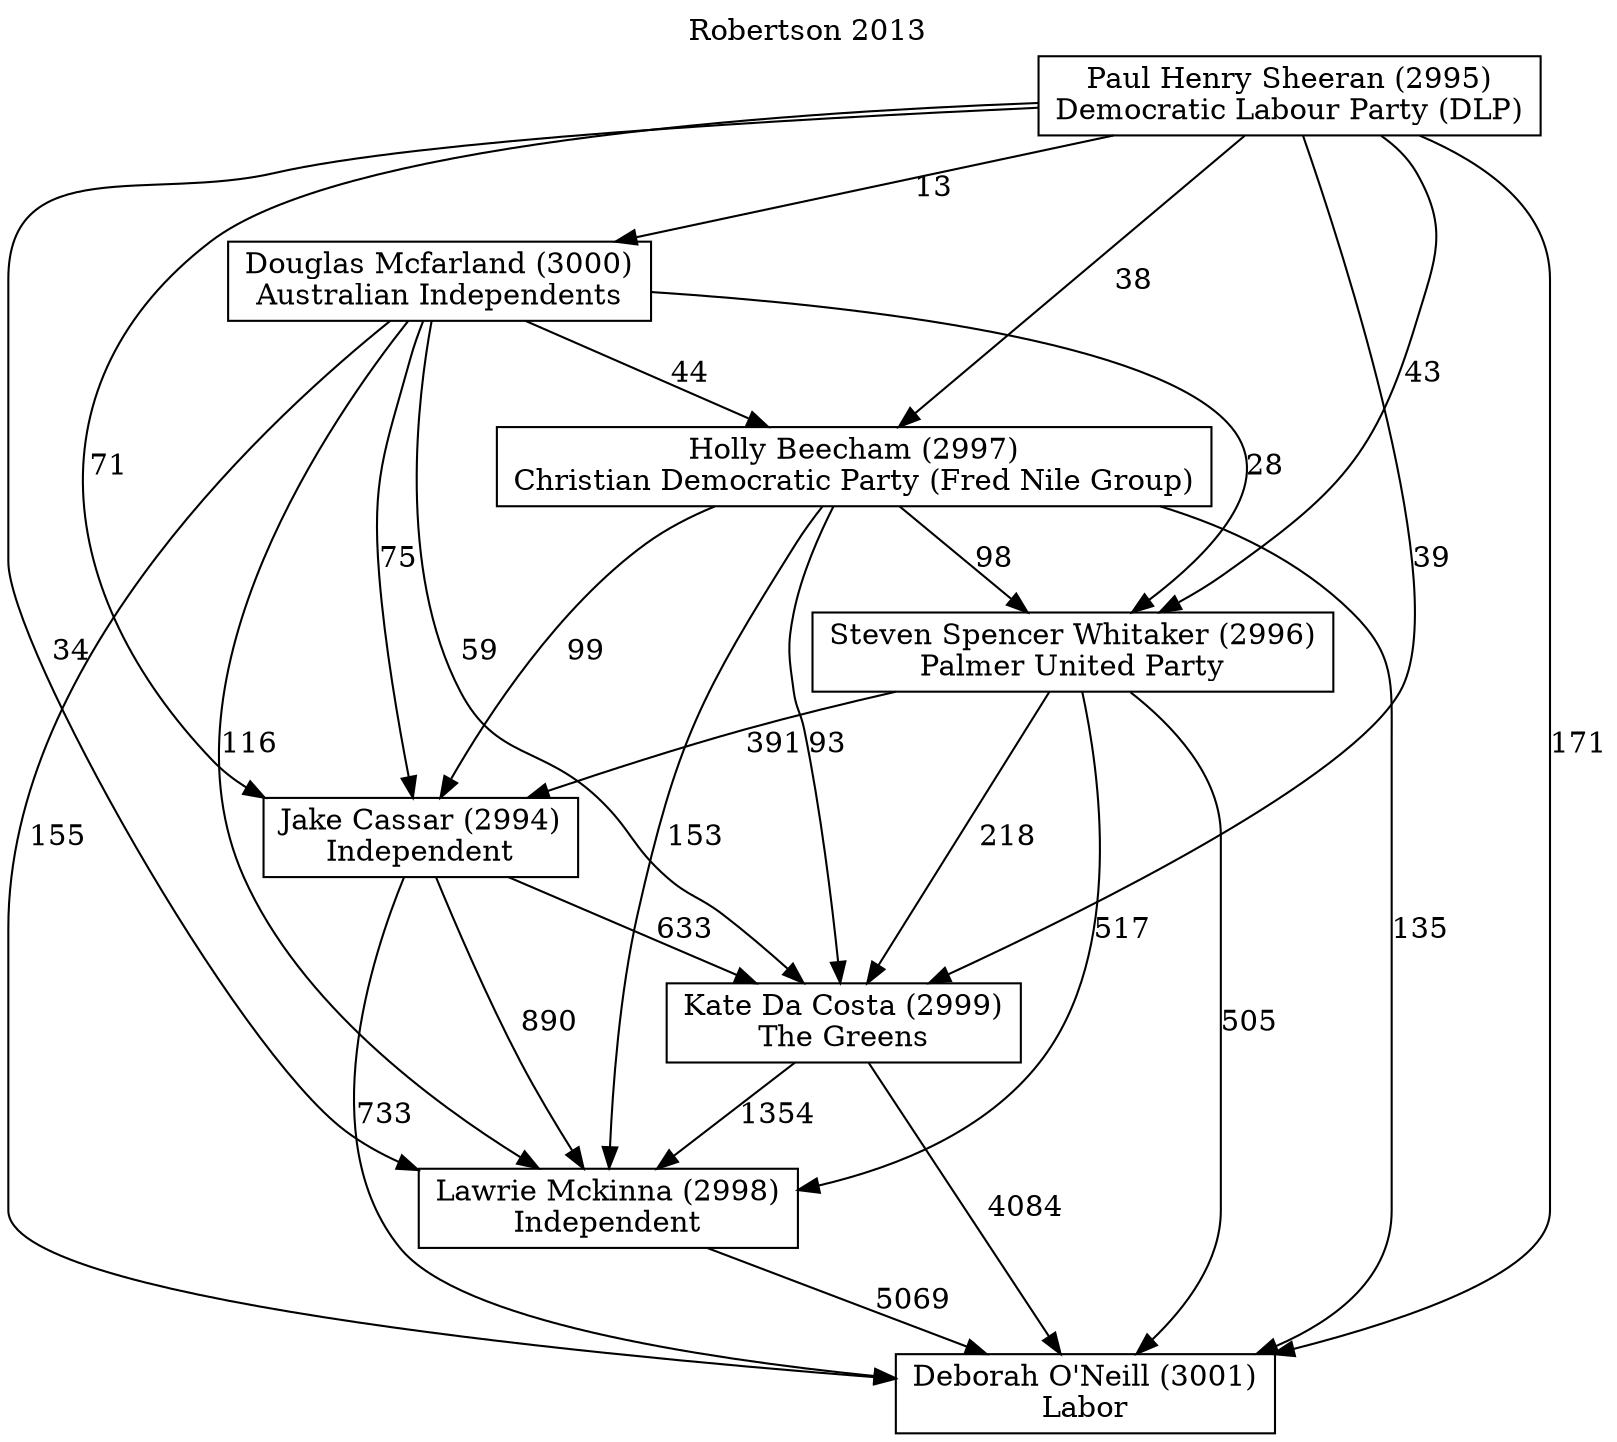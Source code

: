 // House preference flow
digraph "Deborah O'Neill (3001)_Robertson_2013" {
	graph [label="Robertson 2013" labelloc=t mclimit=10]
	node [shape=box]
	"Deborah O'Neill (3001)" [label="Deborah O'Neill (3001)
Labor"]
	"Douglas Mcfarland (3000)" [label="Douglas Mcfarland (3000)
Australian Independents"]
	"Holly Beecham (2997)" [label="Holly Beecham (2997)
Christian Democratic Party (Fred Nile Group)"]
	"Jake Cassar (2994)" [label="Jake Cassar (2994)
Independent"]
	"Kate Da Costa (2999)" [label="Kate Da Costa (2999)
The Greens"]
	"Lawrie Mckinna (2998)" [label="Lawrie Mckinna (2998)
Independent"]
	"Paul Henry Sheeran (2995)" [label="Paul Henry Sheeran (2995)
Democratic Labour Party (DLP)"]
	"Steven Spencer Whitaker (2996)" [label="Steven Spencer Whitaker (2996)
Palmer United Party"]
	"Douglas Mcfarland (3000)" -> "Deborah O'Neill (3001)" [label=155]
	"Douglas Mcfarland (3000)" -> "Holly Beecham (2997)" [label=44]
	"Douglas Mcfarland (3000)" -> "Jake Cassar (2994)" [label=75]
	"Douglas Mcfarland (3000)" -> "Kate Da Costa (2999)" [label=59]
	"Douglas Mcfarland (3000)" -> "Lawrie Mckinna (2998)" [label=116]
	"Douglas Mcfarland (3000)" -> "Steven Spencer Whitaker (2996)" [label=28]
	"Holly Beecham (2997)" -> "Deborah O'Neill (3001)" [label=135]
	"Holly Beecham (2997)" -> "Jake Cassar (2994)" [label=99]
	"Holly Beecham (2997)" -> "Kate Da Costa (2999)" [label=93]
	"Holly Beecham (2997)" -> "Lawrie Mckinna (2998)" [label=153]
	"Holly Beecham (2997)" -> "Steven Spencer Whitaker (2996)" [label=98]
	"Jake Cassar (2994)" -> "Deborah O'Neill (3001)" [label=733]
	"Jake Cassar (2994)" -> "Kate Da Costa (2999)" [label=633]
	"Jake Cassar (2994)" -> "Lawrie Mckinna (2998)" [label=890]
	"Kate Da Costa (2999)" -> "Deborah O'Neill (3001)" [label=4084]
	"Kate Da Costa (2999)" -> "Lawrie Mckinna (2998)" [label=1354]
	"Lawrie Mckinna (2998)" -> "Deborah O'Neill (3001)" [label=5069]
	"Paul Henry Sheeran (2995)" -> "Deborah O'Neill (3001)" [label=171]
	"Paul Henry Sheeran (2995)" -> "Douglas Mcfarland (3000)" [label=13]
	"Paul Henry Sheeran (2995)" -> "Holly Beecham (2997)" [label=38]
	"Paul Henry Sheeran (2995)" -> "Jake Cassar (2994)" [label=71]
	"Paul Henry Sheeran (2995)" -> "Kate Da Costa (2999)" [label=39]
	"Paul Henry Sheeran (2995)" -> "Lawrie Mckinna (2998)" [label=34]
	"Paul Henry Sheeran (2995)" -> "Steven Spencer Whitaker (2996)" [label=43]
	"Steven Spencer Whitaker (2996)" -> "Deborah O'Neill (3001)" [label=505]
	"Steven Spencer Whitaker (2996)" -> "Jake Cassar (2994)" [label=391]
	"Steven Spencer Whitaker (2996)" -> "Kate Da Costa (2999)" [label=218]
	"Steven Spencer Whitaker (2996)" -> "Lawrie Mckinna (2998)" [label=517]
}
